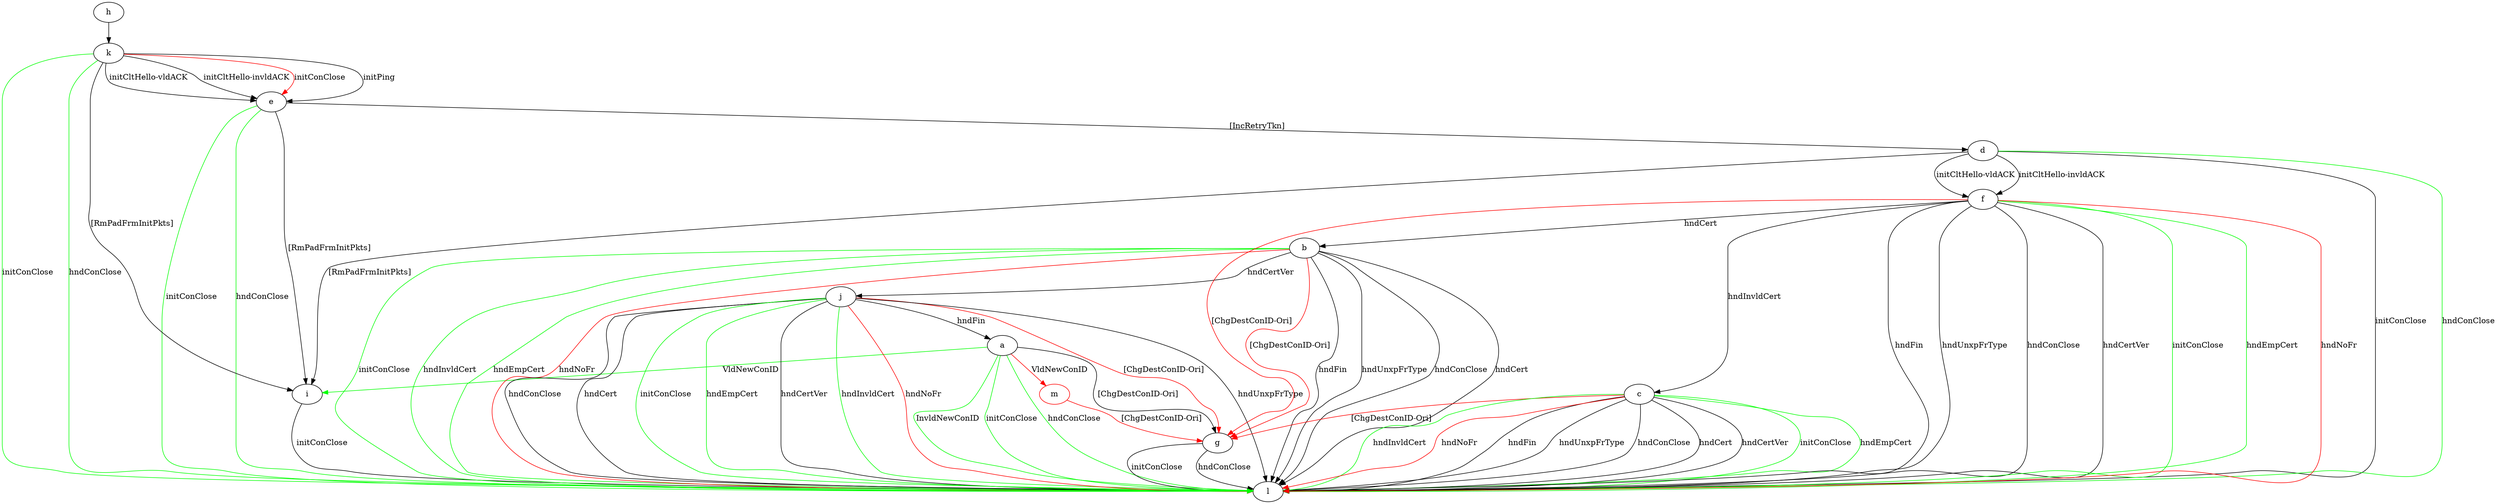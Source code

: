 digraph "" {
	a -> g	[key=0,
		label="[ChgDestConID-Ori] "];
	a -> i	[key=0,
		color=green,
		label="VldNewConID "];
	a -> l	[key=0,
		color=green,
		label="initConClose "];
	a -> l	[key=1,
		color=green,
		label="hndConClose "];
	a -> l	[key=2,
		color=green,
		label="InvldNewConID "];
	m	[color=red];
	a -> m	[key=0,
		color=red,
		label="VldNewConID "];
	b -> g	[key=0,
		color=red,
		label="[ChgDestConID-Ori] "];
	b -> j	[key=0,
		label="hndCertVer "];
	b -> l	[key=0,
		label="hndFin "];
	b -> l	[key=1,
		label="hndUnxpFrType "];
	b -> l	[key=2,
		label="hndConClose "];
	b -> l	[key=3,
		label="hndCert "];
	b -> l	[key=4,
		color=green,
		label="initConClose "];
	b -> l	[key=5,
		color=green,
		label="hndEmpCert "];
	b -> l	[key=6,
		color=green,
		label="hndInvldCert "];
	b -> l	[key=7,
		color=red,
		label="hndNoFr "];
	c -> g	[key=0,
		color=red,
		label="[ChgDestConID-Ori] "];
	c -> l	[key=0,
		label="hndFin "];
	c -> l	[key=1,
		label="hndUnxpFrType "];
	c -> l	[key=2,
		label="hndConClose "];
	c -> l	[key=3,
		label="hndCert "];
	c -> l	[key=4,
		label="hndCertVer "];
	c -> l	[key=5,
		color=green,
		label="initConClose "];
	c -> l	[key=6,
		color=green,
		label="hndEmpCert "];
	c -> l	[key=7,
		color=green,
		label="hndInvldCert "];
	c -> l	[key=8,
		color=red,
		label="hndNoFr "];
	d -> f	[key=0,
		label="initCltHello-vldACK "];
	d -> f	[key=1,
		label="initCltHello-invldACK "];
	d -> i	[key=0,
		label="[RmPadFrmInitPkts] "];
	d -> l	[key=0,
		label="initConClose "];
	d -> l	[key=1,
		color=green,
		label="hndConClose "];
	e -> d	[key=0,
		label="[IncRetryTkn] "];
	e -> i	[key=0,
		label="[RmPadFrmInitPkts] "];
	e -> l	[key=0,
		color=green,
		label="initConClose "];
	e -> l	[key=1,
		color=green,
		label="hndConClose "];
	f -> b	[key=0,
		label="hndCert "];
	f -> c	[key=0,
		label="hndInvldCert "];
	f -> g	[key=0,
		color=red,
		label="[ChgDestConID-Ori] "];
	f -> l	[key=0,
		label="hndFin "];
	f -> l	[key=1,
		label="hndUnxpFrType "];
	f -> l	[key=2,
		label="hndConClose "];
	f -> l	[key=3,
		label="hndCertVer "];
	f -> l	[key=4,
		color=green,
		label="initConClose "];
	f -> l	[key=5,
		color=green,
		label="hndEmpCert "];
	f -> l	[key=6,
		color=red,
		label="hndNoFr "];
	g -> l	[key=0,
		label="initConClose "];
	g -> l	[key=1,
		label="hndConClose "];
	h -> k	[key=0];
	i -> l	[key=0,
		label="initConClose "];
	j -> a	[key=0,
		label="hndFin "];
	j -> g	[key=0,
		color=red,
		label="[ChgDestConID-Ori] "];
	j -> l	[key=0,
		label="hndUnxpFrType "];
	j -> l	[key=1,
		label="hndConClose "];
	j -> l	[key=2,
		label="hndCert "];
	j -> l	[key=3,
		label="hndCertVer "];
	j -> l	[key=4,
		color=green,
		label="initConClose "];
	j -> l	[key=5,
		color=green,
		label="hndEmpCert "];
	j -> l	[key=6,
		color=green,
		label="hndInvldCert "];
	j -> l	[key=7,
		color=red,
		label="hndNoFr "];
	k -> e	[key=0,
		label="initPing "];
	k -> e	[key=1,
		label="initCltHello-vldACK "];
	k -> e	[key=2,
		label="initCltHello-invldACK "];
	k -> e	[key=3,
		color=red,
		label="initConClose "];
	k -> i	[key=0,
		label="[RmPadFrmInitPkts] "];
	k -> l	[key=0,
		color=green,
		label="initConClose "];
	k -> l	[key=1,
		color=green,
		label="hndConClose "];
	m -> g	[key=0,
		color=red,
		label="[ChgDestConID-Ori] "];
}

